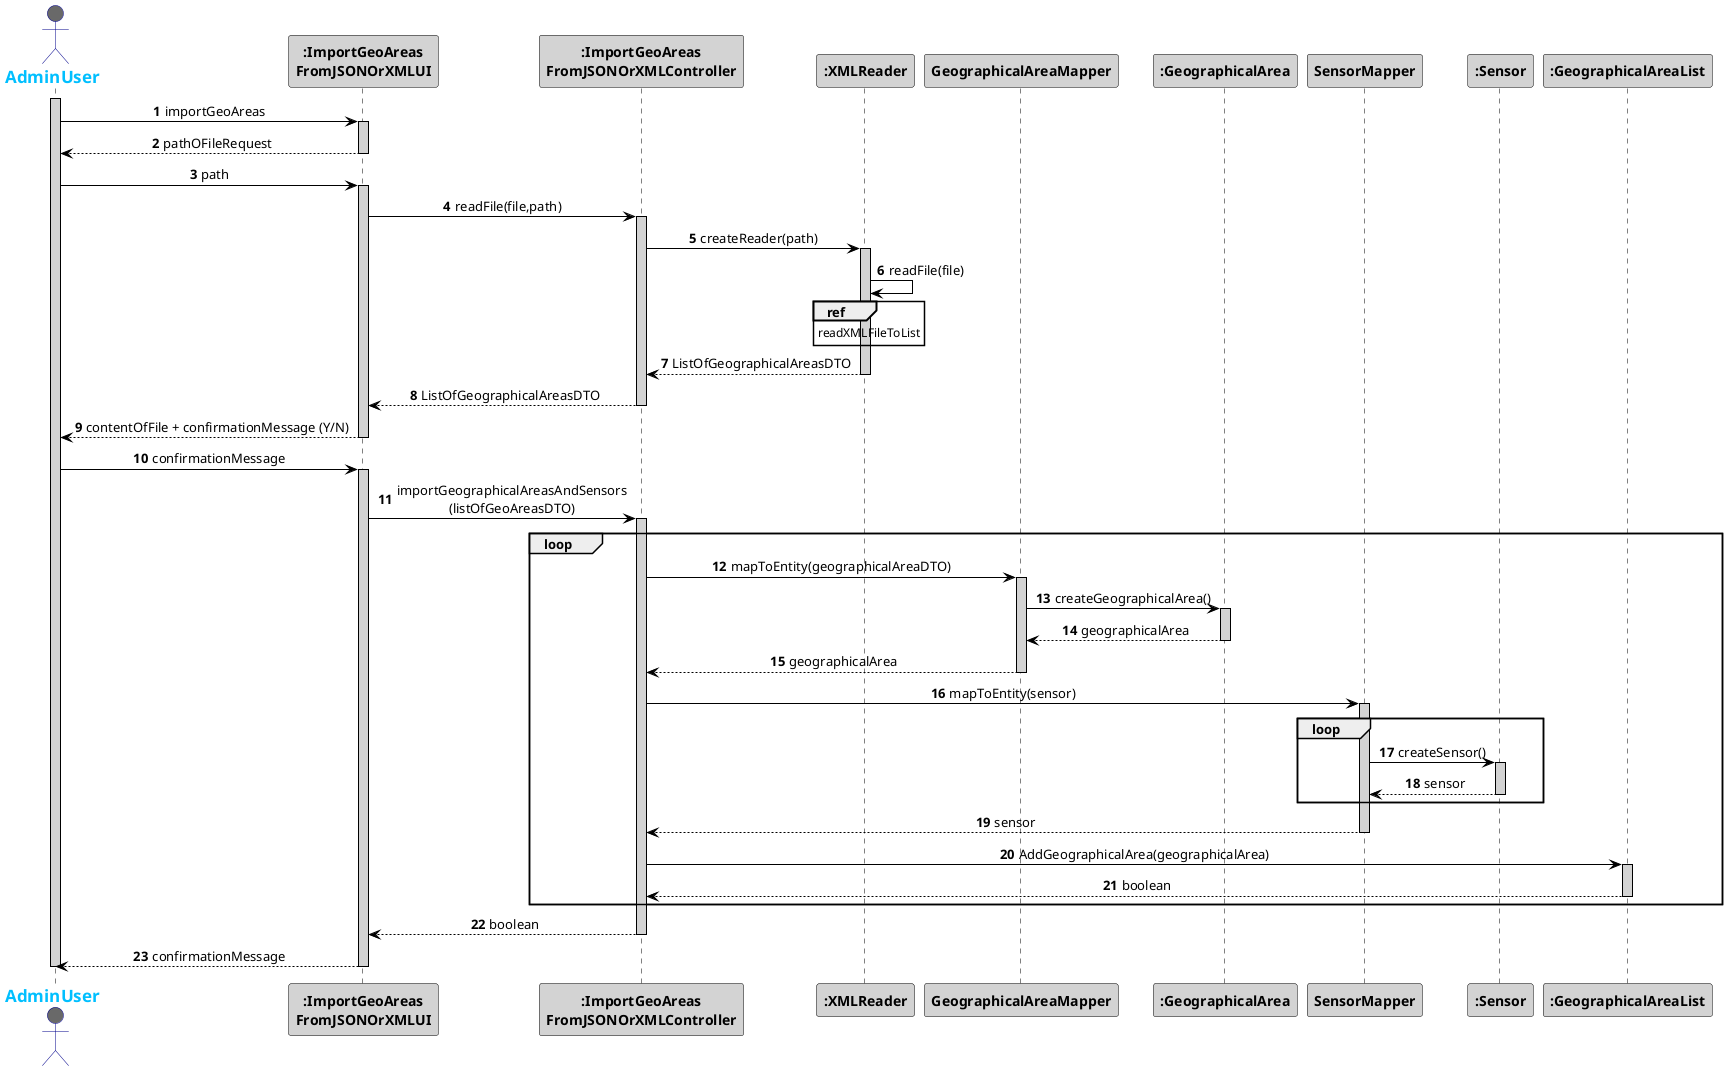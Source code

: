 @startuml
skinparam sequenceMessageAlign center
skinparam sequence {
	ArrowColor Black
	ActorBorderColor DarkBlue
	LifeLineBorderColor black
	LifeLineBackgroundColor LightGrey

	ParticipantBorderColor Black
	ParticipantBackgroundColor LightGrey
	ParticipantFontStyle Bold

	ActorBackgroundColor DimGrey
	ActorFontColor DeepSkyBlue
	ActorFontStyle Bold
	ActorFontSize 17
	ActorFontName Aapex
}
actor AdminUser
activate AdminUser
actor AdminUser
autonumber
AdminUser -> ":ImportGeoAreas\nFromJSONOrXMLUI": importGeoAreas
activate ":ImportGeoAreas\nFromJSONOrXMLUI"
AdminUser <-- ":ImportGeoAreas\nFromJSONOrXMLUI": pathOFileRequest
deactivate ":ImportGeoAreas\nFromJSONOrXMLUI"
AdminUser -> ":ImportGeoAreas\nFromJSONOrXMLUI": path
activate ":ImportGeoAreas\nFromJSONOrXMLUI"
":ImportGeoAreas\nFromJSONOrXMLUI" -> ":ImportGeoAreas\nFromJSONOrXMLController": readFile(file,path)
activate ":ImportGeoAreas\nFromJSONOrXMLController"
":ImportGeoAreas\nFromJSONOrXMLController" -> ":XMLReader": createReader(path)
activate ":XMLReader"
":XMLReader" -> ":XMLReader" : readFile(file)
ref over ":XMLReader"
readXMLFileToList
end
":ImportGeoAreas\nFromJSONOrXMLController" <-- ":XMLReader" : ListOfGeographicalAreasDTO
deactivate ":XMLReader"
":ImportGeoAreas\nFromJSONOrXMLUI" <-- ":ImportGeoAreas\nFromJSONOrXMLController" : ListOfGeographicalAreasDTO
deactivate ":ImportGeoAreas\nFromJSONOrXMLController"
AdminUser <-- ":ImportGeoAreas\nFromJSONOrXMLUI": contentOfFile + confirmationMessage (Y/N)
deactivate ":ImportGeoAreas\nFromJSONOrXMLUI"
AdminUser -> ":ImportGeoAreas\nFromJSONOrXMLUI": confirmationMessage
activate ":ImportGeoAreas\nFromJSONOrXMLUI"
":ImportGeoAreas\nFromJSONOrXMLUI" -> ":ImportGeoAreas\nFromJSONOrXMLController": importGeographicalAreasAndSensors\n(listOfGeoAreasDTO)
activate ":ImportGeoAreas\nFromJSONOrXMLController"
loop
":ImportGeoAreas\nFromJSONOrXMLController" -> "GeographicalAreaMapper" : mapToEntity(geographicalAreaDTO)
activate "GeographicalAreaMapper"
"GeographicalAreaMapper" -> ":GeographicalArea" : createGeographicalArea()
activate ":GeographicalArea"
"GeographicalAreaMapper" <-- ":GeographicalArea" : geographicalArea
deactivate ":GeographicalArea"
":ImportGeoAreas\nFromJSONOrXMLController" <-- "GeographicalAreaMapper" : geographicalArea
deactivate "GeographicalAreaMapper"
":ImportGeoAreas\nFromJSONOrXMLController" -> "SensorMapper" : mapToEntity(sensor)
loop
activate "SensorMapper"
"SensorMapper" -> ":Sensor" : createSensor()
activate ":Sensor"
"SensorMapper" <-- ":Sensor" : sensor
deactivate ":Sensor"
end
":ImportGeoAreas\nFromJSONOrXMLController" <-- "SensorMapper" : sensor
 deactivate "SensorMapper"
":ImportGeoAreas\nFromJSONOrXMLController"  -> ":GeographicalAreaList" : AddGeographicalArea(geographicalArea)
activate ":GeographicalAreaList"
":ImportGeoAreas\nFromJSONOrXMLController" <-- ":GeographicalAreaList" : boolean
deactivate ":GeographicalAreaList"
end
":ImportGeoAreas\nFromJSONOrXMLUI" <-- ":ImportGeoAreas\nFromJSONOrXMLController": boolean
deactivate ":ImportGeoAreas\nFromJSONOrXMLController"
AdminUser <-- ":ImportGeoAreas\nFromJSONOrXMLUI": confirmationMessage
deactivate ":ImportGeoAreas\nFromJSONOrXMLUI"
deactivate AdminUser

@enduml